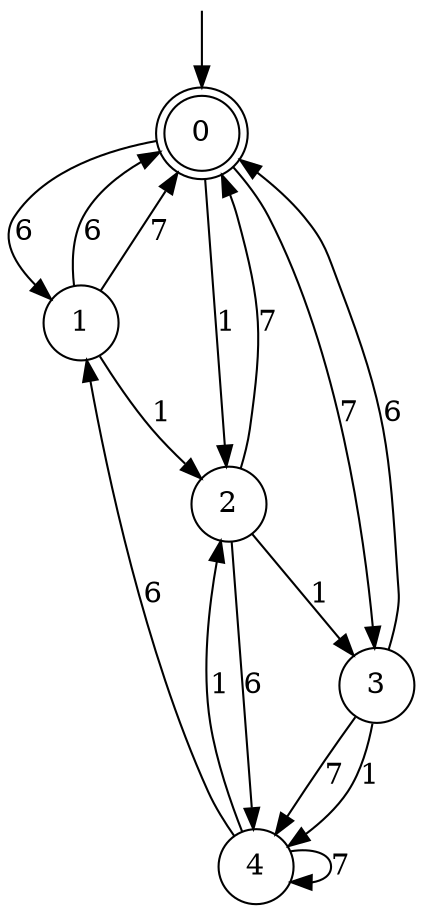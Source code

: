 digraph g {

	s0 [shape="doublecircle" label="0"];
	s1 [shape="circle" label="1"];
	s2 [shape="circle" label="2"];
	s3 [shape="circle" label="3"];
	s4 [shape="circle" label="4"];
	s0 -> s1 [label="6"];
	s0 -> s2 [label="1"];
	s0 -> s3 [label="7"];
	s1 -> s0 [label="6"];
	s1 -> s2 [label="1"];
	s1 -> s0 [label="7"];
	s2 -> s4 [label="6"];
	s2 -> s3 [label="1"];
	s2 -> s0 [label="7"];
	s3 -> s0 [label="6"];
	s3 -> s4 [label="1"];
	s3 -> s4 [label="7"];
	s4 -> s1 [label="6"];
	s4 -> s2 [label="1"];
	s4 -> s4 [label="7"];

__start0 [label="" shape="none" width="0" height="0"];
__start0 -> s0;

}
